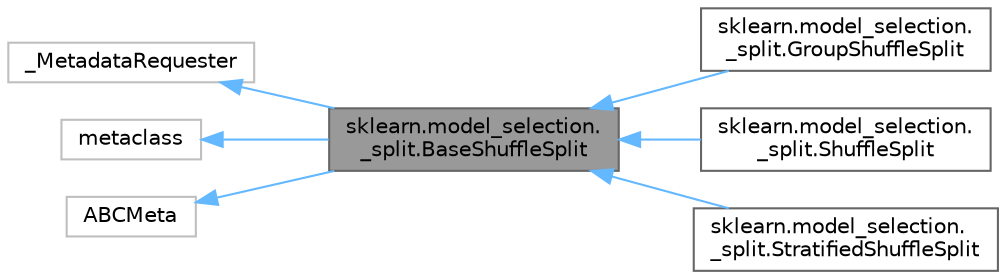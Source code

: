 digraph "sklearn.model_selection._split.BaseShuffleSplit"
{
 // LATEX_PDF_SIZE
  bgcolor="transparent";
  edge [fontname=Helvetica,fontsize=10,labelfontname=Helvetica,labelfontsize=10];
  node [fontname=Helvetica,fontsize=10,shape=box,height=0.2,width=0.4];
  rankdir="LR";
  Node1 [id="Node000001",label="sklearn.model_selection.\l_split.BaseShuffleSplit",height=0.2,width=0.4,color="gray40", fillcolor="grey60", style="filled", fontcolor="black",tooltip=" "];
  Node2 -> Node1 [id="edge1_Node000001_Node000002",dir="back",color="steelblue1",style="solid",tooltip=" "];
  Node2 [id="Node000002",label="_MetadataRequester",height=0.2,width=0.4,color="grey75", fillcolor="white", style="filled",URL="$d9/dc5/class__MetadataRequester.html",tooltip=" "];
  Node3 -> Node1 [id="edge2_Node000001_Node000003",dir="back",color="steelblue1",style="solid",tooltip=" "];
  Node3 [id="Node000003",label="metaclass",height=0.2,width=0.4,color="grey75", fillcolor="white", style="filled",URL="$d1/d9a/classmetaclass.html",tooltip=" "];
  Node4 -> Node1 [id="edge3_Node000001_Node000004",dir="back",color="steelblue1",style="solid",tooltip=" "];
  Node4 [id="Node000004",label="ABCMeta",height=0.2,width=0.4,color="grey75", fillcolor="white", style="filled",URL="$df/d42/classABCMeta.html",tooltip=" "];
  Node1 -> Node5 [id="edge4_Node000001_Node000005",dir="back",color="steelblue1",style="solid",tooltip=" "];
  Node5 [id="Node000005",label="sklearn.model_selection.\l_split.GroupShuffleSplit",height=0.2,width=0.4,color="gray40", fillcolor="white", style="filled",URL="$dc/dbf/classsklearn_1_1model__selection_1_1__split_1_1GroupShuffleSplit.html",tooltip=" "];
  Node1 -> Node6 [id="edge5_Node000001_Node000006",dir="back",color="steelblue1",style="solid",tooltip=" "];
  Node6 [id="Node000006",label="sklearn.model_selection.\l_split.ShuffleSplit",height=0.2,width=0.4,color="gray40", fillcolor="white", style="filled",URL="$d0/d00/classsklearn_1_1model__selection_1_1__split_1_1ShuffleSplit.html",tooltip=" "];
  Node1 -> Node7 [id="edge6_Node000001_Node000007",dir="back",color="steelblue1",style="solid",tooltip=" "];
  Node7 [id="Node000007",label="sklearn.model_selection.\l_split.StratifiedShuffleSplit",height=0.2,width=0.4,color="gray40", fillcolor="white", style="filled",URL="$d7/d74/classsklearn_1_1model__selection_1_1__split_1_1StratifiedShuffleSplit.html",tooltip=" "];
}
